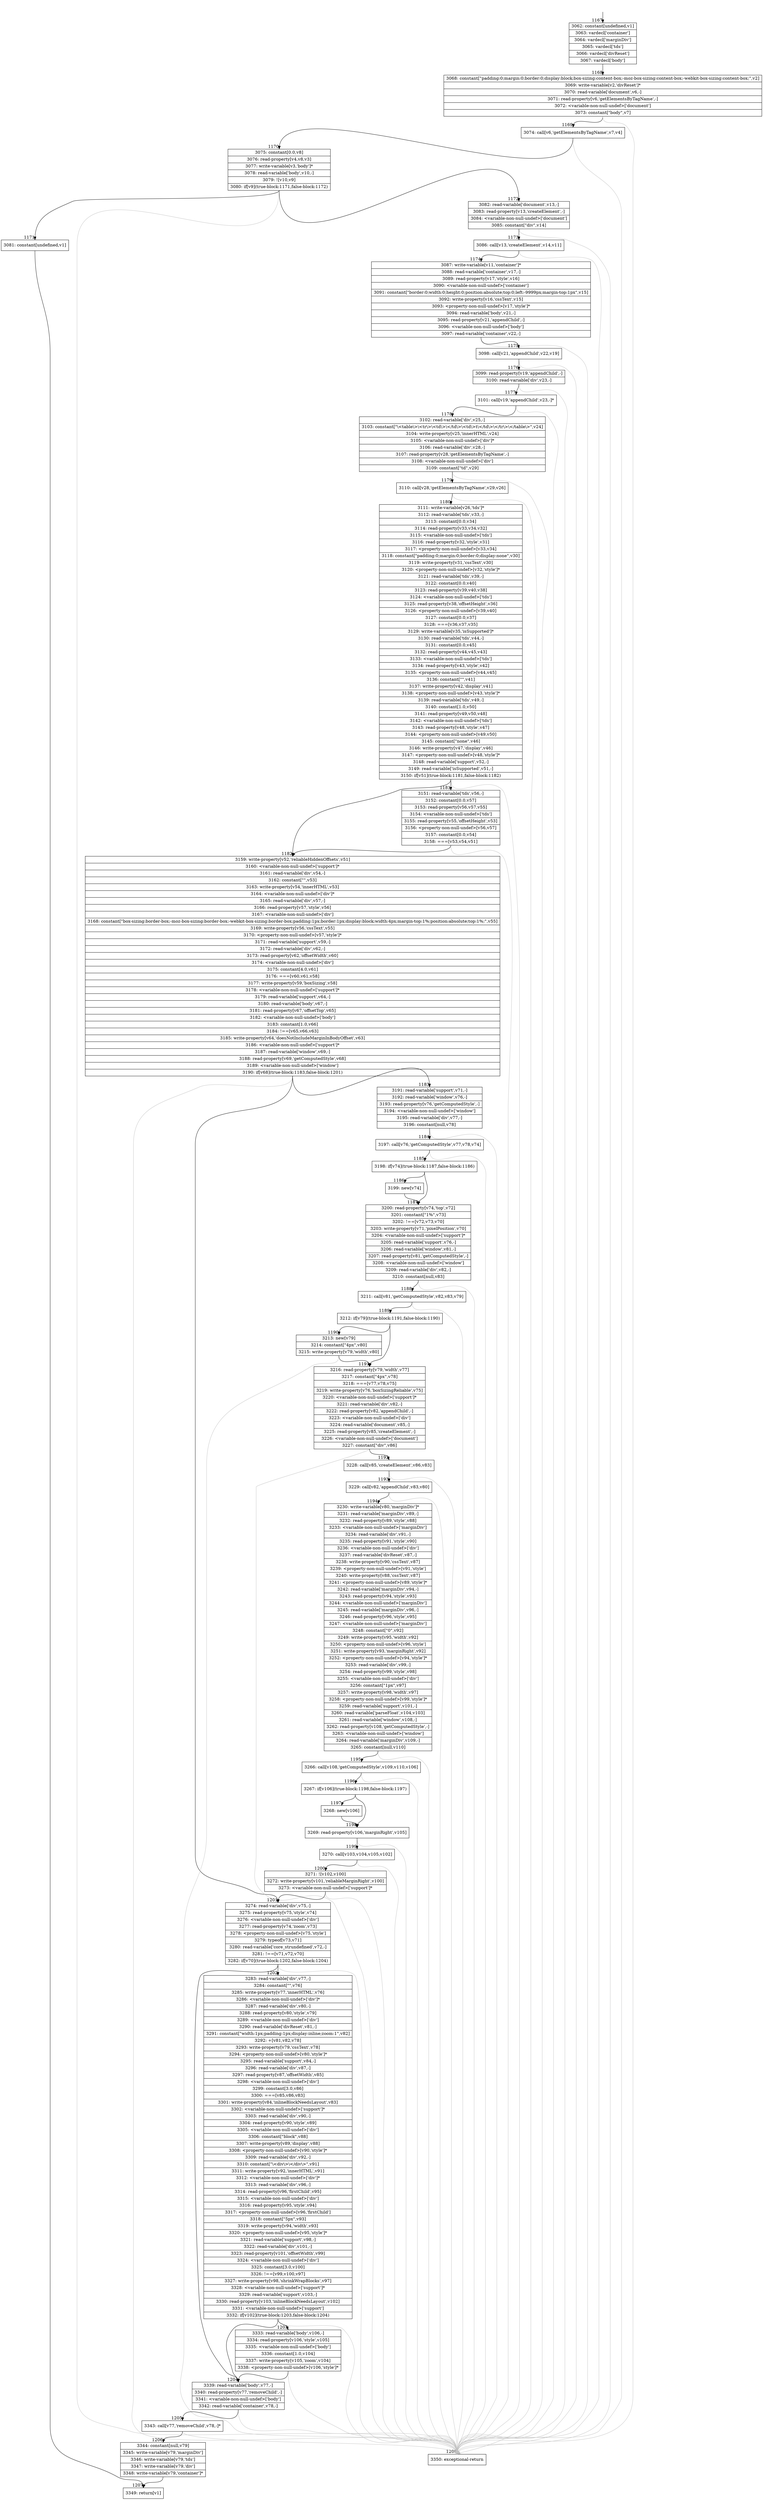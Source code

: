 digraph {
rankdir="TD"
BB_entry91[shape=none,label=""];
BB_entry91 -> BB1167 [tailport=s, headport=n, headlabel="    1167"]
BB1167 [shape=record label="{3062: constant[undefined,v1]|3063: vardecl['container']|3064: vardecl['marginDiv']|3065: vardecl['tds']|3066: vardecl['divReset']|3067: vardecl['body']}" ] 
BB1167 -> BB1168 [tailport=s, headport=n, headlabel="      1168"]
BB1168 [shape=record label="{3068: constant[\"padding:0;margin:0;border:0;display:block;box-sizing:content-box;-moz-box-sizing:content-box;-webkit-box-sizing:content-box;\",v2]|3069: write-variable[v2,'divReset']*|3070: read-variable['document',v6,-]|3071: read-property[v6,'getElementsByTagName',-]|3072: \<variable-non-null-undef\>['document']|3073: constant[\"body\",v7]}" ] 
BB1168 -> BB1169 [tailport=s, headport=n, headlabel="      1169"]
BB1168 -> BB1208 [tailport=s, headport=n, color=gray, headlabel="      1208"]
BB1169 [shape=record label="{3074: call[v6,'getElementsByTagName',v7,v4]}" ] 
BB1169 -> BB1170 [tailport=s, headport=n, headlabel="      1170"]
BB1169 -> BB1208 [tailport=s, headport=n, color=gray]
BB1170 [shape=record label="{3075: constant[0.0,v8]|3076: read-property[v4,v8,v3]|3077: write-variable[v3,'body']*|3078: read-variable['body',v10,-]|3079: ![v10,v9]|3080: if[v9](true-block:1171,false-block:1172)}" ] 
BB1170 -> BB1171 [tailport=s, headport=n, headlabel="      1171"]
BB1170 -> BB1172 [tailport=s, headport=n, headlabel="      1172"]
BB1170 -> BB1208 [tailport=s, headport=n, color=gray]
BB1171 [shape=record label="{3081: constant[undefined,v1]}" ] 
BB1171 -> BB1207 [tailport=s, headport=n, headlabel="      1207"]
BB1172 [shape=record label="{3082: read-variable['document',v13,-]|3083: read-property[v13,'createElement',-]|3084: \<variable-non-null-undef\>['document']|3085: constant[\"div\",v14]}" ] 
BB1172 -> BB1173 [tailport=s, headport=n, headlabel="      1173"]
BB1172 -> BB1208 [tailport=s, headport=n, color=gray]
BB1173 [shape=record label="{3086: call[v13,'createElement',v14,v11]}" ] 
BB1173 -> BB1174 [tailport=s, headport=n, headlabel="      1174"]
BB1173 -> BB1208 [tailport=s, headport=n, color=gray]
BB1174 [shape=record label="{3087: write-variable[v11,'container']*|3088: read-variable['container',v17,-]|3089: read-property[v17,'style',v16]|3090: \<variable-non-null-undef\>['container']|3091: constant[\"border:0;width:0;height:0;position:absolute;top:0;left:-9999px;margin-top:1px\",v15]|3092: write-property[v16,'cssText',v15]|3093: \<property-non-null-undef\>[v17,'style']*|3094: read-variable['body',v21,-]|3095: read-property[v21,'appendChild',-]|3096: \<variable-non-null-undef\>['body']|3097: read-variable['container',v22,-]}" ] 
BB1174 -> BB1175 [tailport=s, headport=n, headlabel="      1175"]
BB1174 -> BB1208 [tailport=s, headport=n, color=gray]
BB1175 [shape=record label="{3098: call[v21,'appendChild',v22,v19]}" ] 
BB1175 -> BB1176 [tailport=s, headport=n, headlabel="      1176"]
BB1175 -> BB1208 [tailport=s, headport=n, color=gray]
BB1176 [shape=record label="{3099: read-property[v19,'appendChild',-]|3100: read-variable['div',v23,-]}" ] 
BB1176 -> BB1177 [tailport=s, headport=n, headlabel="      1177"]
BB1176 -> BB1208 [tailport=s, headport=n, color=gray]
BB1177 [shape=record label="{3101: call[v19,'appendChild',v23,-]*}" ] 
BB1177 -> BB1178 [tailport=s, headport=n, headlabel="      1178"]
BB1177 -> BB1208 [tailport=s, headport=n, color=gray]
BB1178 [shape=record label="{3102: read-variable['div',v25,-]|3103: constant[\"\\\<table\\\>\\\<tr\\\>\\\<td\\\>\\\</td\\\>\\\<td\\\>t\\\</td\\\>\\\</tr\\\>\\\</table\\\>\",v24]|3104: write-property[v25,'innerHTML',v24]|3105: \<variable-non-null-undef\>['div']*|3106: read-variable['div',v28,-]|3107: read-property[v28,'getElementsByTagName',-]|3108: \<variable-non-null-undef\>['div']|3109: constant[\"td\",v29]}" ] 
BB1178 -> BB1179 [tailport=s, headport=n, headlabel="      1179"]
BB1178 -> BB1208 [tailport=s, headport=n, color=gray]
BB1179 [shape=record label="{3110: call[v28,'getElementsByTagName',v29,v26]}" ] 
BB1179 -> BB1180 [tailport=s, headport=n, headlabel="      1180"]
BB1179 -> BB1208 [tailport=s, headport=n, color=gray]
BB1180 [shape=record label="{3111: write-variable[v26,'tds']*|3112: read-variable['tds',v33,-]|3113: constant[0.0,v34]|3114: read-property[v33,v34,v32]|3115: \<variable-non-null-undef\>['tds']|3116: read-property[v32,'style',v31]|3117: \<property-non-null-undef\>[v33,v34]|3118: constant[\"padding:0;margin:0;border:0;display:none\",v30]|3119: write-property[v31,'cssText',v30]|3120: \<property-non-null-undef\>[v32,'style']*|3121: read-variable['tds',v39,-]|3122: constant[0.0,v40]|3123: read-property[v39,v40,v38]|3124: \<variable-non-null-undef\>['tds']|3125: read-property[v38,'offsetHeight',v36]|3126: \<property-non-null-undef\>[v39,v40]|3127: constant[0.0,v37]|3128: ===[v36,v37,v35]|3129: write-variable[v35,'isSupported']*|3130: read-variable['tds',v44,-]|3131: constant[0.0,v45]|3132: read-property[v44,v45,v43]|3133: \<variable-non-null-undef\>['tds']|3134: read-property[v43,'style',v42]|3135: \<property-non-null-undef\>[v44,v45]|3136: constant[\"\",v41]|3137: write-property[v42,'display',v41]|3138: \<property-non-null-undef\>[v43,'style']*|3139: read-variable['tds',v49,-]|3140: constant[1.0,v50]|3141: read-property[v49,v50,v48]|3142: \<variable-non-null-undef\>['tds']|3143: read-property[v48,'style',v47]|3144: \<property-non-null-undef\>[v49,v50]|3145: constant[\"none\",v46]|3146: write-property[v47,'display',v46]|3147: \<property-non-null-undef\>[v48,'style']*|3148: read-variable['support',v52,-]|3149: read-variable['isSupported',v51,-]|3150: if[v51](true-block:1181,false-block:1182)}" ] 
BB1180 -> BB1182 [tailport=s, headport=n, headlabel="      1182"]
BB1180 -> BB1181 [tailport=s, headport=n, headlabel="      1181"]
BB1180 -> BB1208 [tailport=s, headport=n, color=gray]
BB1181 [shape=record label="{3151: read-variable['tds',v56,-]|3152: constant[0.0,v57]|3153: read-property[v56,v57,v55]|3154: \<variable-non-null-undef\>['tds']|3155: read-property[v55,'offsetHeight',v53]|3156: \<property-non-null-undef\>[v56,v57]|3157: constant[0.0,v54]|3158: ===[v53,v54,v51]}" ] 
BB1181 -> BB1182 [tailport=s, headport=n]
BB1181 -> BB1208 [tailport=s, headport=n, color=gray]
BB1182 [shape=record label="{3159: write-property[v52,'reliableHiddenOffsets',v51]|3160: \<variable-non-null-undef\>['support']*|3161: read-variable['div',v54,-]|3162: constant[\"\",v53]|3163: write-property[v54,'innerHTML',v53]|3164: \<variable-non-null-undef\>['div']*|3165: read-variable['div',v57,-]|3166: read-property[v57,'style',v56]|3167: \<variable-non-null-undef\>['div']|3168: constant[\"box-sizing:border-box;-moz-box-sizing:border-box;-webkit-box-sizing:border-box;padding:1px;border:1px;display:block;width:4px;margin-top:1%;position:absolute;top:1%;\",v55]|3169: write-property[v56,'cssText',v55]|3170: \<property-non-null-undef\>[v57,'style']*|3171: read-variable['support',v59,-]|3172: read-variable['div',v62,-]|3173: read-property[v62,'offsetWidth',v60]|3174: \<variable-non-null-undef\>['div']|3175: constant[4.0,v61]|3176: ===[v60,v61,v58]|3177: write-property[v59,'boxSizing',v58]|3178: \<variable-non-null-undef\>['support']*|3179: read-variable['support',v64,-]|3180: read-variable['body',v67,-]|3181: read-property[v67,'offsetTop',v65]|3182: \<variable-non-null-undef\>['body']|3183: constant[1.0,v66]|3184: !==[v65,v66,v63]|3185: write-property[v64,'doesNotIncludeMarginInBodyOffset',v63]|3186: \<variable-non-null-undef\>['support']*|3187: read-variable['window',v69,-]|3188: read-property[v69,'getComputedStyle',v68]|3189: \<variable-non-null-undef\>['window']|3190: if[v68](true-block:1183,false-block:1201)}" ] 
BB1182 -> BB1183 [tailport=s, headport=n, headlabel="      1183"]
BB1182 -> BB1201 [tailport=s, headport=n, headlabel="      1201"]
BB1182 -> BB1208 [tailport=s, headport=n, color=gray]
BB1183 [shape=record label="{3191: read-variable['support',v71,-]|3192: read-variable['window',v76,-]|3193: read-property[v76,'getComputedStyle',-]|3194: \<variable-non-null-undef\>['window']|3195: read-variable['div',v77,-]|3196: constant[null,v78]}" ] 
BB1183 -> BB1184 [tailport=s, headport=n, headlabel="      1184"]
BB1183 -> BB1208 [tailport=s, headport=n, color=gray]
BB1184 [shape=record label="{3197: call[v76,'getComputedStyle',v77,v78,v74]}" ] 
BB1184 -> BB1185 [tailport=s, headport=n, headlabel="      1185"]
BB1184 -> BB1208 [tailport=s, headport=n, color=gray]
BB1185 [shape=record label="{3198: if[v74](true-block:1187,false-block:1186)}" ] 
BB1185 -> BB1187 [tailport=s, headport=n, headlabel="      1187"]
BB1185 -> BB1186 [tailport=s, headport=n, headlabel="      1186"]
BB1186 [shape=record label="{3199: new[v74]}" ] 
BB1186 -> BB1187 [tailport=s, headport=n]
BB1187 [shape=record label="{3200: read-property[v74,'top',v72]|3201: constant[\"1%\",v73]|3202: !==[v72,v73,v70]|3203: write-property[v71,'pixelPosition',v70]|3204: \<variable-non-null-undef\>['support']*|3205: read-variable['support',v76,-]|3206: read-variable['window',v81,-]|3207: read-property[v81,'getComputedStyle',-]|3208: \<variable-non-null-undef\>['window']|3209: read-variable['div',v82,-]|3210: constant[null,v83]}" ] 
BB1187 -> BB1188 [tailport=s, headport=n, headlabel="      1188"]
BB1187 -> BB1208 [tailport=s, headport=n, color=gray]
BB1188 [shape=record label="{3211: call[v81,'getComputedStyle',v82,v83,v79]}" ] 
BB1188 -> BB1189 [tailport=s, headport=n, headlabel="      1189"]
BB1188 -> BB1208 [tailport=s, headport=n, color=gray]
BB1189 [shape=record label="{3212: if[v79](true-block:1191,false-block:1190)}" ] 
BB1189 -> BB1191 [tailport=s, headport=n, headlabel="      1191"]
BB1189 -> BB1190 [tailport=s, headport=n, headlabel="      1190"]
BB1190 [shape=record label="{3213: new[v79]|3214: constant[\"4px\",v80]|3215: write-property[v79,'width',v80]}" ] 
BB1190 -> BB1191 [tailport=s, headport=n]
BB1190 -> BB1208 [tailport=s, headport=n, color=gray]
BB1191 [shape=record label="{3216: read-property[v79,'width',v77]|3217: constant[\"4px\",v78]|3218: ===[v77,v78,v75]|3219: write-property[v76,'boxSizingReliable',v75]|3220: \<variable-non-null-undef\>['support']*|3221: read-variable['div',v82,-]|3222: read-property[v82,'appendChild',-]|3223: \<variable-non-null-undef\>['div']|3224: read-variable['document',v85,-]|3225: read-property[v85,'createElement',-]|3226: \<variable-non-null-undef\>['document']|3227: constant[\"div\",v86]}" ] 
BB1191 -> BB1192 [tailport=s, headport=n, headlabel="      1192"]
BB1191 -> BB1208 [tailport=s, headport=n, color=gray]
BB1192 [shape=record label="{3228: call[v85,'createElement',v86,v83]}" ] 
BB1192 -> BB1193 [tailport=s, headport=n, headlabel="      1193"]
BB1192 -> BB1208 [tailport=s, headport=n, color=gray]
BB1193 [shape=record label="{3229: call[v82,'appendChild',v83,v80]}" ] 
BB1193 -> BB1194 [tailport=s, headport=n, headlabel="      1194"]
BB1193 -> BB1208 [tailport=s, headport=n, color=gray]
BB1194 [shape=record label="{3230: write-variable[v80,'marginDiv']*|3231: read-variable['marginDiv',v89,-]|3232: read-property[v89,'style',v88]|3233: \<variable-non-null-undef\>['marginDiv']|3234: read-variable['div',v91,-]|3235: read-property[v91,'style',v90]|3236: \<variable-non-null-undef\>['div']|3237: read-variable['divReset',v87,-]|3238: write-property[v90,'cssText',v87]|3239: \<property-non-null-undef\>[v91,'style']|3240: write-property[v88,'cssText',v87]|3241: \<property-non-null-undef\>[v89,'style']*|3242: read-variable['marginDiv',v94,-]|3243: read-property[v94,'style',v93]|3244: \<variable-non-null-undef\>['marginDiv']|3245: read-variable['marginDiv',v96,-]|3246: read-property[v96,'style',v95]|3247: \<variable-non-null-undef\>['marginDiv']|3248: constant[\"0\",v92]|3249: write-property[v95,'width',v92]|3250: \<property-non-null-undef\>[v96,'style']|3251: write-property[v93,'marginRight',v92]|3252: \<property-non-null-undef\>[v94,'style']*|3253: read-variable['div',v99,-]|3254: read-property[v99,'style',v98]|3255: \<variable-non-null-undef\>['div']|3256: constant[\"1px\",v97]|3257: write-property[v98,'width',v97]|3258: \<property-non-null-undef\>[v99,'style']*|3259: read-variable['support',v101,-]|3260: read-variable['parseFloat',v104,v103]|3261: read-variable['window',v108,-]|3262: read-property[v108,'getComputedStyle',-]|3263: \<variable-non-null-undef\>['window']|3264: read-variable['marginDiv',v109,-]|3265: constant[null,v110]}" ] 
BB1194 -> BB1195 [tailport=s, headport=n, headlabel="      1195"]
BB1194 -> BB1208 [tailport=s, headport=n, color=gray]
BB1195 [shape=record label="{3266: call[v108,'getComputedStyle',v109,v110,v106]}" ] 
BB1195 -> BB1196 [tailport=s, headport=n, headlabel="      1196"]
BB1195 -> BB1208 [tailport=s, headport=n, color=gray]
BB1196 [shape=record label="{3267: if[v106](true-block:1198,false-block:1197)}" ] 
BB1196 -> BB1198 [tailport=s, headport=n, headlabel="      1198"]
BB1196 -> BB1197 [tailport=s, headport=n, headlabel="      1197"]
BB1197 [shape=record label="{3268: new[v106]}" ] 
BB1197 -> BB1198 [tailport=s, headport=n]
BB1198 [shape=record label="{3269: read-property[v106,'marginRight',v105]}" ] 
BB1198 -> BB1199 [tailport=s, headport=n, headlabel="      1199"]
BB1198 -> BB1208 [tailport=s, headport=n, color=gray]
BB1199 [shape=record label="{3270: call[v103,v104,v105,v102]}" ] 
BB1199 -> BB1200 [tailport=s, headport=n, headlabel="      1200"]
BB1199 -> BB1208 [tailport=s, headport=n, color=gray]
BB1200 [shape=record label="{3271: ![v102,v100]|3272: write-property[v101,'reliableMarginRight',v100]|3273: \<variable-non-null-undef\>['support']*}" ] 
BB1200 -> BB1201 [tailport=s, headport=n]
BB1200 -> BB1208 [tailport=s, headport=n, color=gray]
BB1201 [shape=record label="{3274: read-variable['div',v75,-]|3275: read-property[v75,'style',v74]|3276: \<variable-non-null-undef\>['div']|3277: read-property[v74,'zoom',v73]|3278: \<property-non-null-undef\>[v75,'style']|3279: typeof[v73,v71]|3280: read-variable['core_strundefined',v72,-]|3281: !==[v71,v72,v70]|3282: if[v70](true-block:1202,false-block:1204)}" ] 
BB1201 -> BB1202 [tailport=s, headport=n, headlabel="      1202"]
BB1201 -> BB1204 [tailport=s, headport=n, headlabel="      1204"]
BB1201 -> BB1208 [tailport=s, headport=n, color=gray]
BB1202 [shape=record label="{3283: read-variable['div',v77,-]|3284: constant[\"\",v76]|3285: write-property[v77,'innerHTML',v76]|3286: \<variable-non-null-undef\>['div']*|3287: read-variable['div',v80,-]|3288: read-property[v80,'style',v79]|3289: \<variable-non-null-undef\>['div']|3290: read-variable['divReset',v81,-]|3291: constant[\"width:1px;padding:1px;display:inline;zoom:1\",v82]|3292: +[v81,v82,v78]|3293: write-property[v79,'cssText',v78]|3294: \<property-non-null-undef\>[v80,'style']*|3295: read-variable['support',v84,-]|3296: read-variable['div',v87,-]|3297: read-property[v87,'offsetWidth',v85]|3298: \<variable-non-null-undef\>['div']|3299: constant[3.0,v86]|3300: ===[v85,v86,v83]|3301: write-property[v84,'inlineBlockNeedsLayout',v83]|3302: \<variable-non-null-undef\>['support']*|3303: read-variable['div',v90,-]|3304: read-property[v90,'style',v89]|3305: \<variable-non-null-undef\>['div']|3306: constant[\"block\",v88]|3307: write-property[v89,'display',v88]|3308: \<property-non-null-undef\>[v90,'style']*|3309: read-variable['div',v92,-]|3310: constant[\"\\\<div\\\>\\\</div\\\>\",v91]|3311: write-property[v92,'innerHTML',v91]|3312: \<variable-non-null-undef\>['div']*|3313: read-variable['div',v96,-]|3314: read-property[v96,'firstChild',v95]|3315: \<variable-non-null-undef\>['div']|3316: read-property[v95,'style',v94]|3317: \<property-non-null-undef\>[v96,'firstChild']|3318: constant[\"5px\",v93]|3319: write-property[v94,'width',v93]|3320: \<property-non-null-undef\>[v95,'style']*|3321: read-variable['support',v98,-]|3322: read-variable['div',v101,-]|3323: read-property[v101,'offsetWidth',v99]|3324: \<variable-non-null-undef\>['div']|3325: constant[3.0,v100]|3326: !==[v99,v100,v97]|3327: write-property[v98,'shrinkWrapBlocks',v97]|3328: \<variable-non-null-undef\>['support']*|3329: read-variable['support',v103,-]|3330: read-property[v103,'inlineBlockNeedsLayout',v102]|3331: \<variable-non-null-undef\>['support']|3332: if[v102](true-block:1203,false-block:1204)}" ] 
BB1202 -> BB1203 [tailport=s, headport=n, headlabel="      1203"]
BB1202 -> BB1204 [tailport=s, headport=n]
BB1202 -> BB1208 [tailport=s, headport=n, color=gray]
BB1203 [shape=record label="{3333: read-variable['body',v106,-]|3334: read-property[v106,'style',v105]|3335: \<variable-non-null-undef\>['body']|3336: constant[1.0,v104]|3337: write-property[v105,'zoom',v104]|3338: \<property-non-null-undef\>[v106,'style']*}" ] 
BB1203 -> BB1204 [tailport=s, headport=n]
BB1203 -> BB1208 [tailport=s, headport=n, color=gray]
BB1204 [shape=record label="{3339: read-variable['body',v77,-]|3340: read-property[v77,'removeChild',-]|3341: \<variable-non-null-undef\>['body']|3342: read-variable['container',v78,-]}" ] 
BB1204 -> BB1205 [tailport=s, headport=n, headlabel="      1205"]
BB1204 -> BB1208 [tailport=s, headport=n, color=gray]
BB1205 [shape=record label="{3343: call[v77,'removeChild',v78,-]*}" ] 
BB1205 -> BB1206 [tailport=s, headport=n, headlabel="      1206"]
BB1205 -> BB1208 [tailport=s, headport=n, color=gray]
BB1206 [shape=record label="{3344: constant[null,v79]|3345: write-variable[v79,'marginDiv']|3346: write-variable[v79,'tds']|3347: write-variable[v79,'div']|3348: write-variable[v79,'container']*}" ] 
BB1206 -> BB1207 [tailport=s, headport=n]
BB1207 [shape=record label="{3349: return[v1]}" ] 
BB1208 [shape=record label="{3350: exceptional-return}" ] 
}
